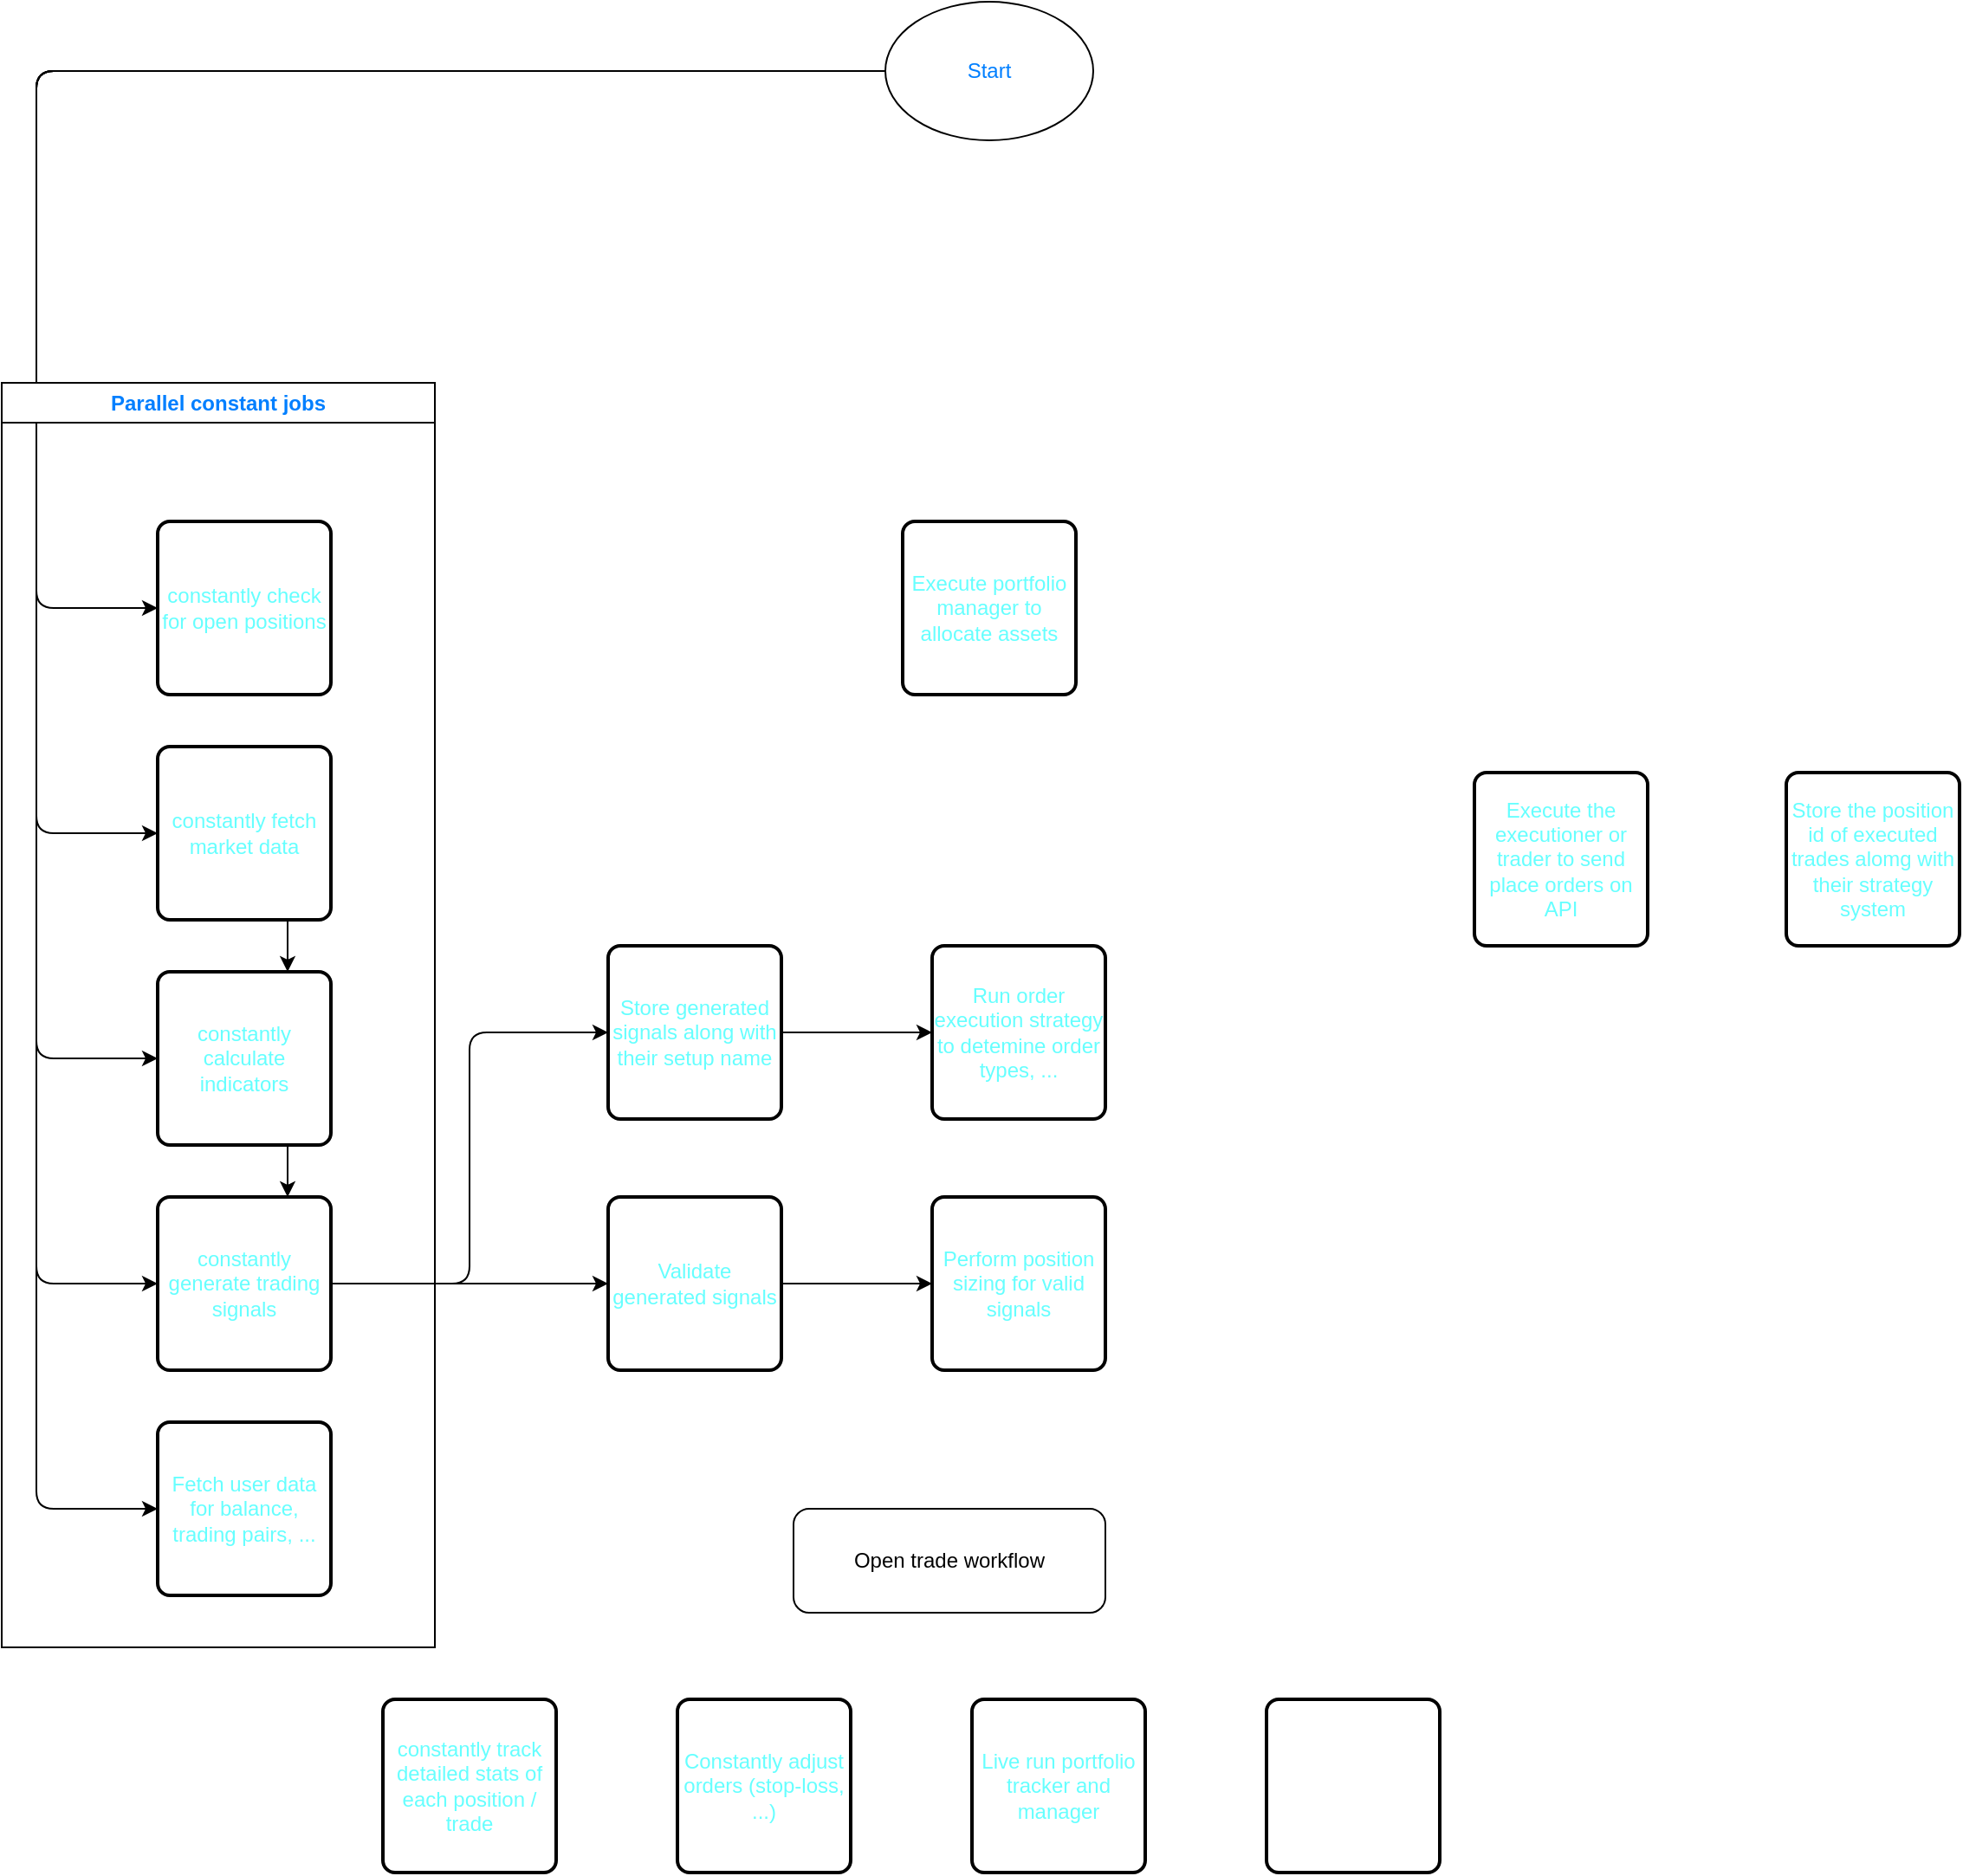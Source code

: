 <mxfile>
    <diagram id="2hrEDhwtY0BgSdLxk32c" name="Page-1">
        <mxGraphModel dx="1733" dy="1124" grid="1" gridSize="10" guides="1" tooltips="1" connect="1" arrows="1" fold="1" page="1" pageScale="1" pageWidth="1654" pageHeight="1169" math="0" shadow="0">
            <root>
                <mxCell id="0"/>
                <mxCell id="1" parent="0"/>
                <mxCell id="8" style="edgeStyle=orthogonalEdgeStyle;html=1;exitX=0;exitY=0.5;exitDx=0;exitDy=0;entryX=0;entryY=0.5;entryDx=0;entryDy=0;fontColor=#007FFF;" edge="1" parent="1" source="2" target="3">
                    <mxGeometry relative="1" as="geometry">
                        <Array as="points">
                            <mxPoint x="510" y="80"/>
                            <mxPoint x="510" y="390"/>
                        </Array>
                    </mxGeometry>
                </mxCell>
                <mxCell id="9" style="edgeStyle=orthogonalEdgeStyle;html=1;exitX=0;exitY=0.5;exitDx=0;exitDy=0;entryX=0;entryY=0.5;entryDx=0;entryDy=0;fontColor=#007FFF;" edge="1" parent="1" source="2" target="4">
                    <mxGeometry relative="1" as="geometry">
                        <Array as="points">
                            <mxPoint x="510" y="80"/>
                            <mxPoint x="510" y="520"/>
                        </Array>
                    </mxGeometry>
                </mxCell>
                <mxCell id="10" style="edgeStyle=orthogonalEdgeStyle;html=1;exitX=0;exitY=0.5;exitDx=0;exitDy=0;entryX=0;entryY=0.5;entryDx=0;entryDy=0;fontColor=#007FFF;" edge="1" parent="1" source="2" target="5">
                    <mxGeometry relative="1" as="geometry">
                        <Array as="points">
                            <mxPoint x="510" y="80"/>
                            <mxPoint x="510" y="650"/>
                        </Array>
                    </mxGeometry>
                </mxCell>
                <mxCell id="11" style="edgeStyle=orthogonalEdgeStyle;html=1;entryX=0;entryY=0.5;entryDx=0;entryDy=0;fontColor=#007FFF;exitX=0;exitY=0.5;exitDx=0;exitDy=0;" edge="1" parent="1" source="2" target="6">
                    <mxGeometry relative="1" as="geometry">
                        <mxPoint x="840" y="770" as="sourcePoint"/>
                        <Array as="points">
                            <mxPoint x="510" y="80"/>
                            <mxPoint x="510" y="780"/>
                        </Array>
                    </mxGeometry>
                </mxCell>
                <mxCell id="12" style="edgeStyle=orthogonalEdgeStyle;html=1;exitX=0;exitY=0.5;exitDx=0;exitDy=0;entryX=0;entryY=0.5;entryDx=0;entryDy=0;fontColor=#007FFF;" edge="1" parent="1" source="2" target="7">
                    <mxGeometry relative="1" as="geometry">
                        <Array as="points">
                            <mxPoint x="510" y="80"/>
                            <mxPoint x="510" y="910"/>
                        </Array>
                    </mxGeometry>
                </mxCell>
                <mxCell id="2" value="&lt;font color=&quot;#007fff&quot;&gt;Start&lt;/font&gt;" style="ellipse;whiteSpace=wrap;html=1;" vertex="1" parent="1">
                    <mxGeometry x="1000" y="40" width="120" height="80" as="geometry"/>
                </mxCell>
                <mxCell id="3" value="constantly check for open positions" style="rounded=1;whiteSpace=wrap;html=1;absoluteArcSize=1;arcSize=14;strokeWidth=2;fontColor=#66FFFF;flipV=0;" vertex="1" parent="1">
                    <mxGeometry x="580" y="340" width="100" height="100" as="geometry"/>
                </mxCell>
                <mxCell id="13" style="edgeStyle=orthogonalEdgeStyle;html=1;exitX=0.75;exitY=1;exitDx=0;exitDy=0;entryX=0.75;entryY=0;entryDx=0;entryDy=0;fontColor=#007FFF;" edge="1" parent="1" source="4" target="5">
                    <mxGeometry relative="1" as="geometry"/>
                </mxCell>
                <mxCell id="4" value="constantly fetch market data" style="rounded=1;whiteSpace=wrap;html=1;absoluteArcSize=1;arcSize=14;strokeWidth=2;fontColor=#66FFFF;flipV=0;" vertex="1" parent="1">
                    <mxGeometry x="580" y="470" width="100" height="100" as="geometry"/>
                </mxCell>
                <mxCell id="14" style="edgeStyle=orthogonalEdgeStyle;html=1;exitX=0.75;exitY=1;exitDx=0;exitDy=0;entryX=0.75;entryY=0;entryDx=0;entryDy=0;fontColor=#007FFF;" edge="1" parent="1" source="5" target="6">
                    <mxGeometry relative="1" as="geometry"/>
                </mxCell>
                <mxCell id="5" value="constantly calculate indicators" style="rounded=1;whiteSpace=wrap;html=1;absoluteArcSize=1;arcSize=14;strokeWidth=2;fontColor=#66FFFF;flipV=0;" vertex="1" parent="1">
                    <mxGeometry x="580" y="600" width="100" height="100" as="geometry"/>
                </mxCell>
                <mxCell id="27" style="edgeStyle=orthogonalEdgeStyle;html=1;exitX=1;exitY=0.5;exitDx=0;exitDy=0;entryX=0;entryY=0.5;entryDx=0;entryDy=0;fontColor=#007FFF;" edge="1" parent="1" source="6" target="17">
                    <mxGeometry relative="1" as="geometry"/>
                </mxCell>
                <mxCell id="31" style="edgeStyle=orthogonalEdgeStyle;html=1;exitX=1;exitY=0.5;exitDx=0;exitDy=0;entryX=0;entryY=0.5;entryDx=0;entryDy=0;fontColor=#007FFF;" edge="1" parent="1" source="6" target="29">
                    <mxGeometry relative="1" as="geometry"/>
                </mxCell>
                <mxCell id="6" value="constantly generate trading signals" style="rounded=1;whiteSpace=wrap;html=1;absoluteArcSize=1;arcSize=14;strokeWidth=2;fontColor=#66FFFF;flipV=0;" vertex="1" parent="1">
                    <mxGeometry x="580" y="730" width="100" height="100" as="geometry"/>
                </mxCell>
                <mxCell id="7" value="Fetch user data for balance, trading pairs, ..." style="rounded=1;whiteSpace=wrap;html=1;absoluteArcSize=1;arcSize=14;strokeWidth=2;fontColor=#66FFFF;flipV=0;" vertex="1" parent="1">
                    <mxGeometry x="580" y="860" width="100" height="100" as="geometry"/>
                </mxCell>
                <mxCell id="15" value="Parallel constant jobs" style="swimlane;whiteSpace=wrap;html=1;fontColor=#007FFF;" vertex="1" parent="1">
                    <mxGeometry x="490" y="260" width="250" height="730" as="geometry"/>
                </mxCell>
                <mxCell id="16" value="Execute portfolio manager to allocate assets" style="rounded=1;whiteSpace=wrap;html=1;absoluteArcSize=1;arcSize=14;strokeWidth=2;fontColor=#66FFFF;" vertex="1" parent="1">
                    <mxGeometry x="1010" y="340" width="100" height="100" as="geometry"/>
                </mxCell>
                <mxCell id="28" style="edgeStyle=orthogonalEdgeStyle;html=1;exitX=1;exitY=0.5;exitDx=0;exitDy=0;entryX=0;entryY=0.5;entryDx=0;entryDy=0;fontColor=#007FFF;" edge="1" parent="1" source="17" target="18">
                    <mxGeometry relative="1" as="geometry"/>
                </mxCell>
                <mxCell id="17" value="Validate generated signals" style="rounded=1;whiteSpace=wrap;html=1;absoluteArcSize=1;arcSize=14;strokeWidth=2;fontColor=#66FFFF;" vertex="1" parent="1">
                    <mxGeometry x="840" y="730" width="100" height="100" as="geometry"/>
                </mxCell>
                <mxCell id="18" value="Perform position sizing for valid signals" style="rounded=1;whiteSpace=wrap;html=1;absoluteArcSize=1;arcSize=14;strokeWidth=2;fontColor=#66FFFF;shadow=0;glass=0;" vertex="1" parent="1">
                    <mxGeometry x="1027" y="730" width="100" height="100" as="geometry"/>
                </mxCell>
                <mxCell id="19" value="Run order execution strategy to detemine order types, ..." style="rounded=1;whiteSpace=wrap;html=1;absoluteArcSize=1;arcSize=14;strokeWidth=2;fontColor=#66FFFF;shadow=0;glass=0;" vertex="1" parent="1">
                    <mxGeometry x="1027" y="585" width="100" height="100" as="geometry"/>
                </mxCell>
                <mxCell id="20" value="Execute the executioner or trader to send place orders on API" style="rounded=1;whiteSpace=wrap;html=1;absoluteArcSize=1;arcSize=14;strokeWidth=2;fontColor=#66FFFF;shadow=0;glass=0;" vertex="1" parent="1">
                    <mxGeometry x="1340" y="485" width="100" height="100" as="geometry"/>
                </mxCell>
                <mxCell id="21" value="constantly track detailed stats of each position / trade" style="rounded=1;whiteSpace=wrap;html=1;absoluteArcSize=1;arcSize=14;strokeWidth=2;fontColor=#66FFFF;" vertex="1" parent="1">
                    <mxGeometry x="710" y="1020" width="100" height="100" as="geometry"/>
                </mxCell>
                <mxCell id="22" value="Open trade workflow" style="rounded=1;whiteSpace=wrap;html=1;" vertex="1" parent="1">
                    <mxGeometry x="947" y="910" width="180" height="60" as="geometry"/>
                </mxCell>
                <mxCell id="23" value="Constantly adjust orders (stop-loss, ...)" style="rounded=1;whiteSpace=wrap;html=1;absoluteArcSize=1;arcSize=14;strokeWidth=2;fontColor=#66FFFF;" vertex="1" parent="1">
                    <mxGeometry x="880" y="1020" width="100" height="100" as="geometry"/>
                </mxCell>
                <mxCell id="24" value="Live run portfolio tracker and manager" style="rounded=1;whiteSpace=wrap;html=1;absoluteArcSize=1;arcSize=14;strokeWidth=2;fontColor=#66FFFF;" vertex="1" parent="1">
                    <mxGeometry x="1050" y="1020" width="100" height="100" as="geometry"/>
                </mxCell>
                <mxCell id="25" value="" style="rounded=1;whiteSpace=wrap;html=1;absoluteArcSize=1;arcSize=14;strokeWidth=2;fontColor=#66FFFF;" vertex="1" parent="1">
                    <mxGeometry x="1220" y="1020" width="100" height="100" as="geometry"/>
                </mxCell>
                <mxCell id="26" value="Store the position id of executed trades alomg with their strategy system" style="rounded=1;whiteSpace=wrap;html=1;absoluteArcSize=1;arcSize=14;strokeWidth=2;fontColor=#66FFFF;shadow=0;glass=0;" vertex="1" parent="1">
                    <mxGeometry x="1520" y="485" width="100" height="100" as="geometry"/>
                </mxCell>
                <mxCell id="30" style="edgeStyle=orthogonalEdgeStyle;html=1;exitX=1;exitY=0.5;exitDx=0;exitDy=0;entryX=0;entryY=0.5;entryDx=0;entryDy=0;fontColor=#007FFF;" edge="1" parent="1" source="29" target="19">
                    <mxGeometry relative="1" as="geometry"/>
                </mxCell>
                <mxCell id="29" value="Store generated signals along with their setup name" style="rounded=1;whiteSpace=wrap;html=1;absoluteArcSize=1;arcSize=14;strokeWidth=2;fontColor=#66FFFF;" vertex="1" parent="1">
                    <mxGeometry x="840" y="585" width="100" height="100" as="geometry"/>
                </mxCell>
            </root>
        </mxGraphModel>
    </diagram>
</mxfile>